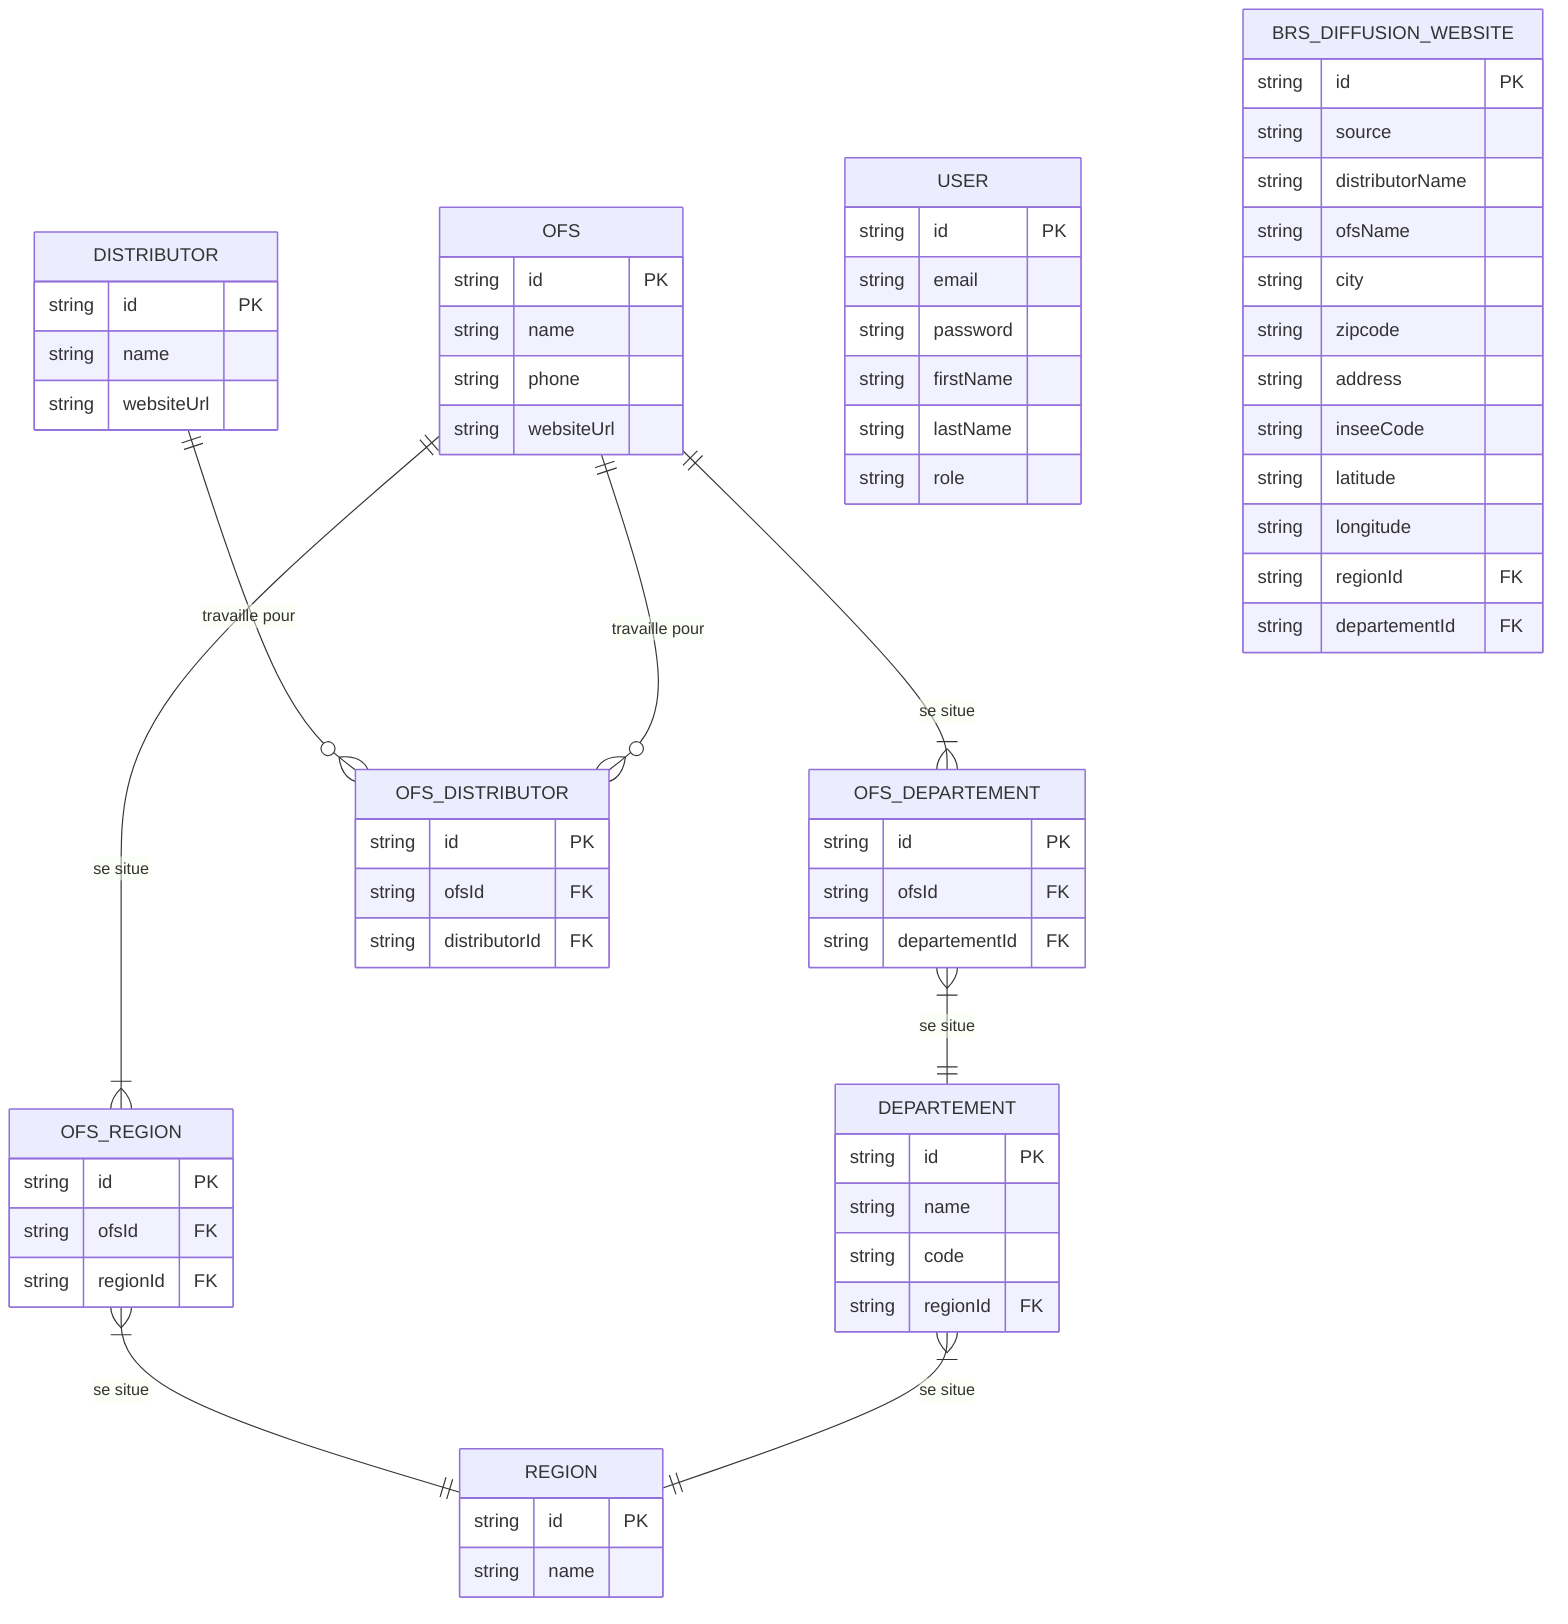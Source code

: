 erDiagram
    %% -------------------
    %% |  RELATIONSHIPS  |
    %% -------------------

    OFS ||--|{ OFS_REGION : "se situe"
    OFS_REGION }|--|| REGION : "se situe"
    OFS ||--|{ OFS_DEPARTEMENT : "se situe"
    OFS_DEPARTEMENT }|--|| DEPARTEMENT : "se situe"
    DEPARTEMENT }|--|| REGION : "se situe"
    DISTRIBUTOR ||--o{ OFS_DISTRIBUTOR : "travaille pour"
    OFS ||--o{ OFS_DISTRIBUTOR : "travaille pour"

    %% -------------------
    %% |    ENTITIES     |
    %% -------------------

    OFS {
        string id PK
        string name
        string phone
        string websiteUrl
    }

    REGION {
      string id PK
      string name
    }

    OFS_REGION {
      string id PK
      string ofsId FK
      string regionId FK
    }

    DEPARTEMENT {
      string id PK
      string name
      string code
      string regionId FK
    }

    OFS_DEPARTEMENT {
      string id PK
      string ofsId FK
      string departementId FK
    }

    DISTRIBUTOR {
      string id PK
      string name
      string websiteUrl
    }

    OFS_DISTRIBUTOR {
      string id PK
      string ofsId FK
      string distributorId FK
    }

    USER {
      string id PK
      string email
      string password
      string firstName
      string lastName
      string role
    }

    BRS_DIFFUSION_WEBSITE {
      string id PK
      string source
      string distributorName
      string ofsName
      string city
      string zipcode
      string address
      string inseeCode
      string latitude
      string longitude
      string regionId FK
      string departementId FK
    }